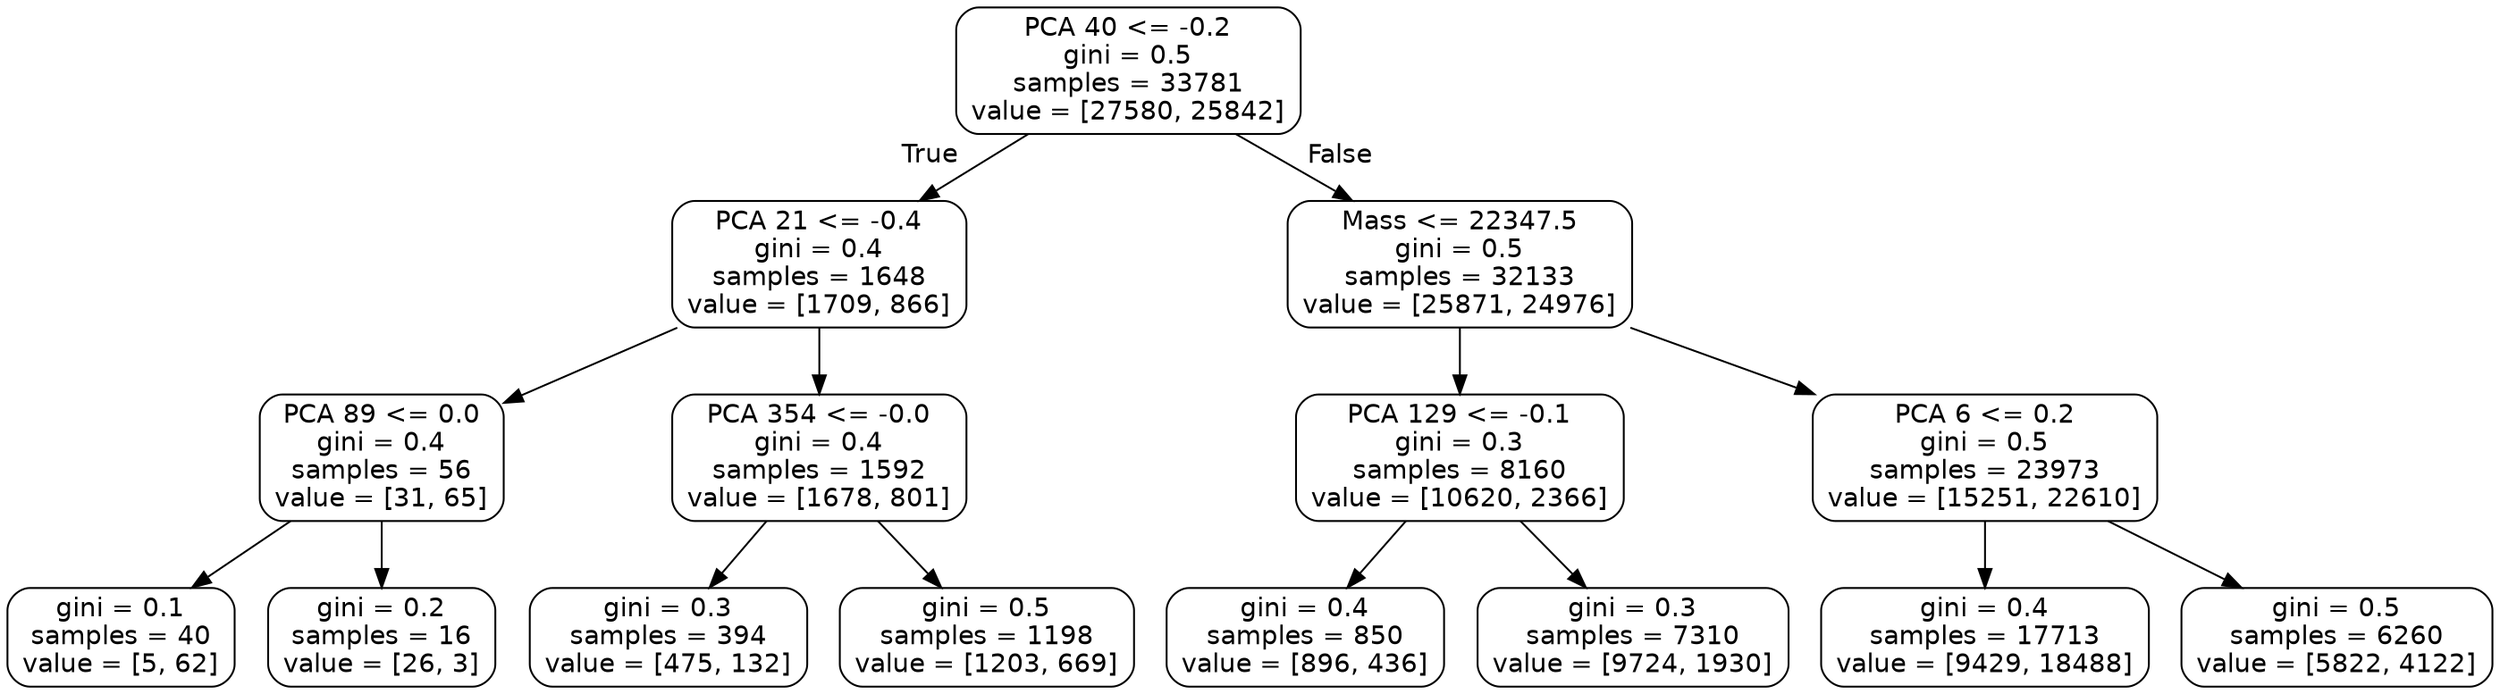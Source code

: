 digraph Tree {
node [shape=box, style="rounded", color="black", fontname="helvetica"] ;
edge [fontname="helvetica"] ;
0 [label="PCA 40 <= -0.2\ngini = 0.5\nsamples = 33781\nvalue = [27580, 25842]"] ;
1 [label="PCA 21 <= -0.4\ngini = 0.4\nsamples = 1648\nvalue = [1709, 866]"] ;
0 -> 1 [labeldistance=2.5, labelangle=45, headlabel="True"] ;
2 [label="PCA 89 <= 0.0\ngini = 0.4\nsamples = 56\nvalue = [31, 65]"] ;
1 -> 2 ;
3 [label="gini = 0.1\nsamples = 40\nvalue = [5, 62]"] ;
2 -> 3 ;
4 [label="gini = 0.2\nsamples = 16\nvalue = [26, 3]"] ;
2 -> 4 ;
5 [label="PCA 354 <= -0.0\ngini = 0.4\nsamples = 1592\nvalue = [1678, 801]"] ;
1 -> 5 ;
6 [label="gini = 0.3\nsamples = 394\nvalue = [475, 132]"] ;
5 -> 6 ;
7 [label="gini = 0.5\nsamples = 1198\nvalue = [1203, 669]"] ;
5 -> 7 ;
8 [label="Mass <= 22347.5\ngini = 0.5\nsamples = 32133\nvalue = [25871, 24976]"] ;
0 -> 8 [labeldistance=2.5, labelangle=-45, headlabel="False"] ;
9 [label="PCA 129 <= -0.1\ngini = 0.3\nsamples = 8160\nvalue = [10620, 2366]"] ;
8 -> 9 ;
10 [label="gini = 0.4\nsamples = 850\nvalue = [896, 436]"] ;
9 -> 10 ;
11 [label="gini = 0.3\nsamples = 7310\nvalue = [9724, 1930]"] ;
9 -> 11 ;
12 [label="PCA 6 <= 0.2\ngini = 0.5\nsamples = 23973\nvalue = [15251, 22610]"] ;
8 -> 12 ;
13 [label="gini = 0.4\nsamples = 17713\nvalue = [9429, 18488]"] ;
12 -> 13 ;
14 [label="gini = 0.5\nsamples = 6260\nvalue = [5822, 4122]"] ;
12 -> 14 ;
}